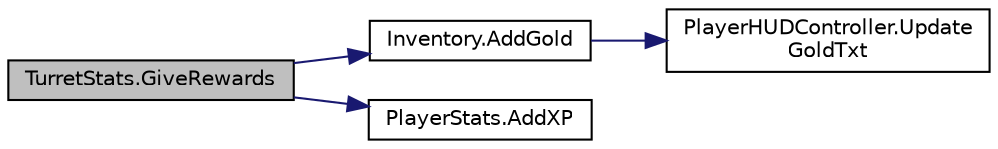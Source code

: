 digraph "TurretStats.GiveRewards"
{
 // INTERACTIVE_SVG=YES
 // LATEX_PDF_SIZE
  edge [fontname="Helvetica",fontsize="10",labelfontname="Helvetica",labelfontsize="10"];
  node [fontname="Helvetica",fontsize="10",shape=record];
  rankdir="LR";
  Node1 [label="TurretStats.GiveRewards",height=0.2,width=0.4,color="black", fillcolor="grey75", style="filled", fontcolor="black",tooltip="When this entity dies, it gives to the killer this bounty"];
  Node1 -> Node2 [color="midnightblue",fontsize="10",style="solid",fontname="Helvetica"];
  Node2 [label="Inventory.AddGold",height=0.2,width=0.4,color="black", fillcolor="white", style="filled",URL="$class_inventory.html#a154fe342bac27ad9f38a79da5c770d39",tooltip=" "];
  Node2 -> Node3 [color="midnightblue",fontsize="10",style="solid",fontname="Helvetica"];
  Node3 [label="PlayerHUDController.Update\lGoldTxt",height=0.2,width=0.4,color="black", fillcolor="white", style="filled",URL="$class_player_h_u_d_controller.html#aeef77dcdfaf1c9b719e4350c17c88fa5",tooltip=" "];
  Node1 -> Node4 [color="midnightblue",fontsize="10",style="solid",fontname="Helvetica"];
  Node4 [label="PlayerStats.AddXP",height=0.2,width=0.4,color="black", fillcolor="white", style="filled",URL="$class_player_stats.html#a2515cde362ce22291cde0073d23e2d9c",tooltip="Add some XP amount."];
}
